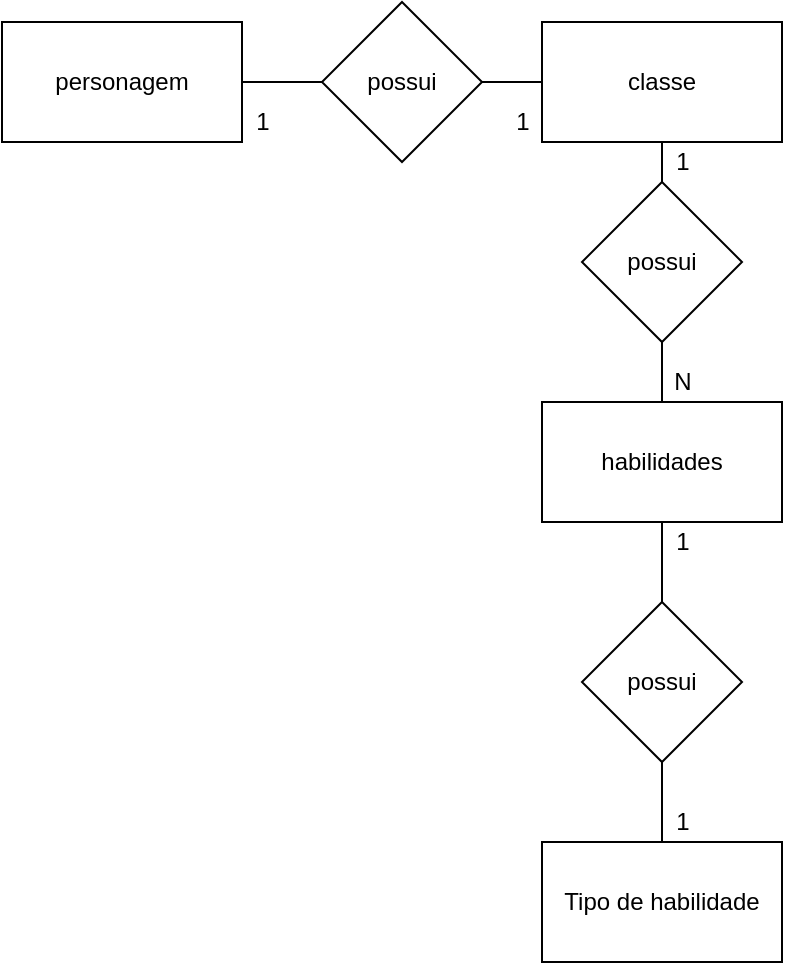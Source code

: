 <mxfile version="14.9.3" type="device"><diagram id="lIHCwiKlMu_ddquGEJ-Y" name="Page-1"><mxGraphModel dx="868" dy="492" grid="1" gridSize="10" guides="1" tooltips="1" connect="1" arrows="1" fold="1" page="1" pageScale="1" pageWidth="827" pageHeight="1169" math="0" shadow="0"><root><mxCell id="0"/><mxCell id="1" parent="0"/><mxCell id="bYRlW0TpQA55FIKIRLRK-1" value="classe" style="rounded=0;whiteSpace=wrap;html=1;" vertex="1" parent="1"><mxGeometry x="400" y="110" width="120" height="60" as="geometry"/></mxCell><mxCell id="bYRlW0TpQA55FIKIRLRK-2" value="personagem" style="rounded=0;whiteSpace=wrap;html=1;" vertex="1" parent="1"><mxGeometry x="130" y="110" width="120" height="60" as="geometry"/></mxCell><mxCell id="bYRlW0TpQA55FIKIRLRK-6" style="edgeStyle=orthogonalEdgeStyle;rounded=0;orthogonalLoop=1;jettySize=auto;html=1;exitX=0;exitY=0.5;exitDx=0;exitDy=0;entryX=1;entryY=0.5;entryDx=0;entryDy=0;endArrow=none;endFill=0;" edge="1" parent="1" source="bYRlW0TpQA55FIKIRLRK-3" target="bYRlW0TpQA55FIKIRLRK-2"><mxGeometry relative="1" as="geometry"><mxPoint x="280" y="140" as="targetPoint"/></mxGeometry></mxCell><mxCell id="bYRlW0TpQA55FIKIRLRK-7" style="edgeStyle=orthogonalEdgeStyle;rounded=0;orthogonalLoop=1;jettySize=auto;html=1;exitX=1;exitY=0.5;exitDx=0;exitDy=0;entryX=0;entryY=0.5;entryDx=0;entryDy=0;endArrow=none;endFill=0;" edge="1" parent="1" source="bYRlW0TpQA55FIKIRLRK-3" target="bYRlW0TpQA55FIKIRLRK-1"><mxGeometry relative="1" as="geometry"/></mxCell><mxCell id="bYRlW0TpQA55FIKIRLRK-3" value="possui&lt;br&gt;" style="rhombus;whiteSpace=wrap;html=1;" vertex="1" parent="1"><mxGeometry x="290" y="100" width="80" height="80" as="geometry"/></mxCell><mxCell id="bYRlW0TpQA55FIKIRLRK-4" value="1" style="text;html=1;align=center;verticalAlign=middle;resizable=0;points=[];autosize=1;strokeColor=none;" vertex="1" parent="1"><mxGeometry x="250" y="150" width="20" height="20" as="geometry"/></mxCell><mxCell id="bYRlW0TpQA55FIKIRLRK-5" value="1" style="text;html=1;align=center;verticalAlign=middle;resizable=0;points=[];autosize=1;strokeColor=none;" vertex="1" parent="1"><mxGeometry x="380" y="150" width="20" height="20" as="geometry"/></mxCell><mxCell id="bYRlW0TpQA55FIKIRLRK-12" style="edgeStyle=orthogonalEdgeStyle;rounded=0;orthogonalLoop=1;jettySize=auto;html=1;exitX=0.5;exitY=0;exitDx=0;exitDy=0;entryX=0.5;entryY=1;entryDx=0;entryDy=0;endArrow=none;endFill=0;" edge="1" parent="1" source="bYRlW0TpQA55FIKIRLRK-10" target="bYRlW0TpQA55FIKIRLRK-1"><mxGeometry relative="1" as="geometry"/></mxCell><mxCell id="bYRlW0TpQA55FIKIRLRK-13" style="edgeStyle=orthogonalEdgeStyle;rounded=0;orthogonalLoop=1;jettySize=auto;html=1;exitX=0.5;exitY=1;exitDx=0;exitDy=0;entryX=0.5;entryY=0;entryDx=0;entryDy=0;endArrow=none;endFill=0;" edge="1" parent="1" source="bYRlW0TpQA55FIKIRLRK-10" target="bYRlW0TpQA55FIKIRLRK-11"><mxGeometry relative="1" as="geometry"/></mxCell><mxCell id="bYRlW0TpQA55FIKIRLRK-10" value="possui" style="rhombus;whiteSpace=wrap;html=1;" vertex="1" parent="1"><mxGeometry x="420" y="190" width="80" height="80" as="geometry"/></mxCell><mxCell id="bYRlW0TpQA55FIKIRLRK-11" value="habilidades" style="rounded=0;whiteSpace=wrap;html=1;" vertex="1" parent="1"><mxGeometry x="400" y="300" width="120" height="60" as="geometry"/></mxCell><mxCell id="bYRlW0TpQA55FIKIRLRK-14" value="1&lt;br&gt;" style="text;html=1;align=center;verticalAlign=middle;resizable=0;points=[];autosize=1;strokeColor=none;" vertex="1" parent="1"><mxGeometry x="460" y="170" width="20" height="20" as="geometry"/></mxCell><mxCell id="bYRlW0TpQA55FIKIRLRK-15" value="N" style="text;html=1;align=center;verticalAlign=middle;resizable=0;points=[];autosize=1;strokeColor=none;" vertex="1" parent="1"><mxGeometry x="460" y="280" width="20" height="20" as="geometry"/></mxCell><mxCell id="bYRlW0TpQA55FIKIRLRK-17" style="edgeStyle=orthogonalEdgeStyle;rounded=0;orthogonalLoop=1;jettySize=auto;html=1;exitX=0.5;exitY=0;exitDx=0;exitDy=0;entryX=0.5;entryY=1;entryDx=0;entryDy=0;endArrow=none;endFill=0;" edge="1" parent="1" source="bYRlW0TpQA55FIKIRLRK-16" target="bYRlW0TpQA55FIKIRLRK-11"><mxGeometry relative="1" as="geometry"/></mxCell><mxCell id="bYRlW0TpQA55FIKIRLRK-20" style="edgeStyle=orthogonalEdgeStyle;rounded=0;orthogonalLoop=1;jettySize=auto;html=1;exitX=0.5;exitY=1;exitDx=0;exitDy=0;entryX=0.5;entryY=0;entryDx=0;entryDy=0;endArrow=none;endFill=0;" edge="1" parent="1" source="bYRlW0TpQA55FIKIRLRK-16" target="bYRlW0TpQA55FIKIRLRK-19"><mxGeometry relative="1" as="geometry"/></mxCell><mxCell id="bYRlW0TpQA55FIKIRLRK-16" value="possui" style="rhombus;whiteSpace=wrap;html=1;" vertex="1" parent="1"><mxGeometry x="420" y="400" width="80" height="80" as="geometry"/></mxCell><mxCell id="bYRlW0TpQA55FIKIRLRK-18" value="1" style="text;html=1;align=center;verticalAlign=middle;resizable=0;points=[];autosize=1;strokeColor=none;" vertex="1" parent="1"><mxGeometry x="460" y="360" width="20" height="20" as="geometry"/></mxCell><mxCell id="bYRlW0TpQA55FIKIRLRK-19" value="Tipo de habilidade" style="rounded=0;whiteSpace=wrap;html=1;" vertex="1" parent="1"><mxGeometry x="400" y="520" width="120" height="60" as="geometry"/></mxCell><mxCell id="bYRlW0TpQA55FIKIRLRK-21" value="1" style="text;html=1;align=center;verticalAlign=middle;resizable=0;points=[];autosize=1;strokeColor=none;" vertex="1" parent="1"><mxGeometry x="460" y="500" width="20" height="20" as="geometry"/></mxCell></root></mxGraphModel></diagram></mxfile>